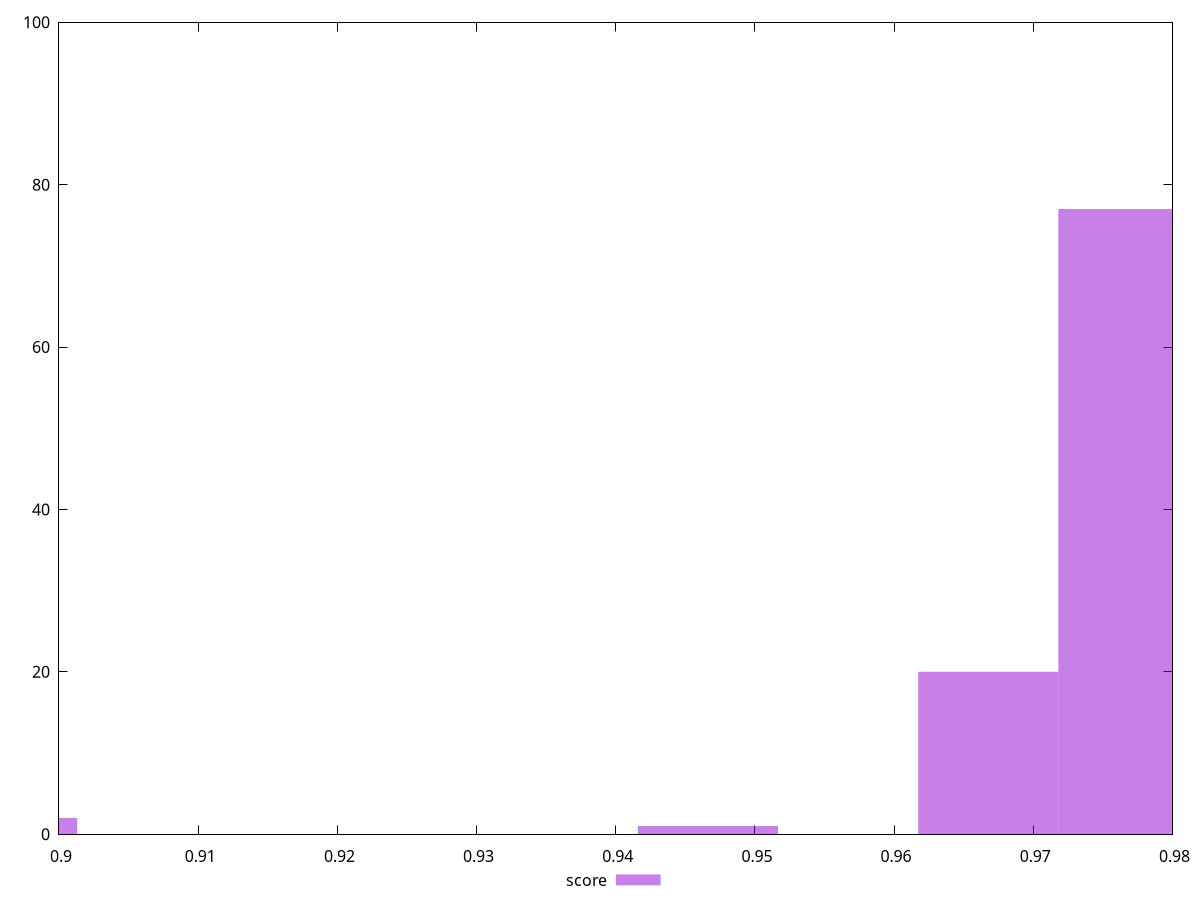 reset

$score <<EOF
0.9466233634124135 1
0.9768347473511075 77
0.8962710568479234 2
0.9667642860382095 20
EOF

set key outside below
set boxwidth 0.010070461312898016
set xrange [0.9:0.98]
set yrange [0:100]
set trange [0:100]
set style fill transparent solid 0.5 noborder
set terminal svg size 640, 490 enhanced background rgb 'white'
set output "reports/report_00031_2021-02-24T23-18-18.084Z/bootup-time/samples/music/score/histogram.svg"

plot $score title "score" with boxes

reset
